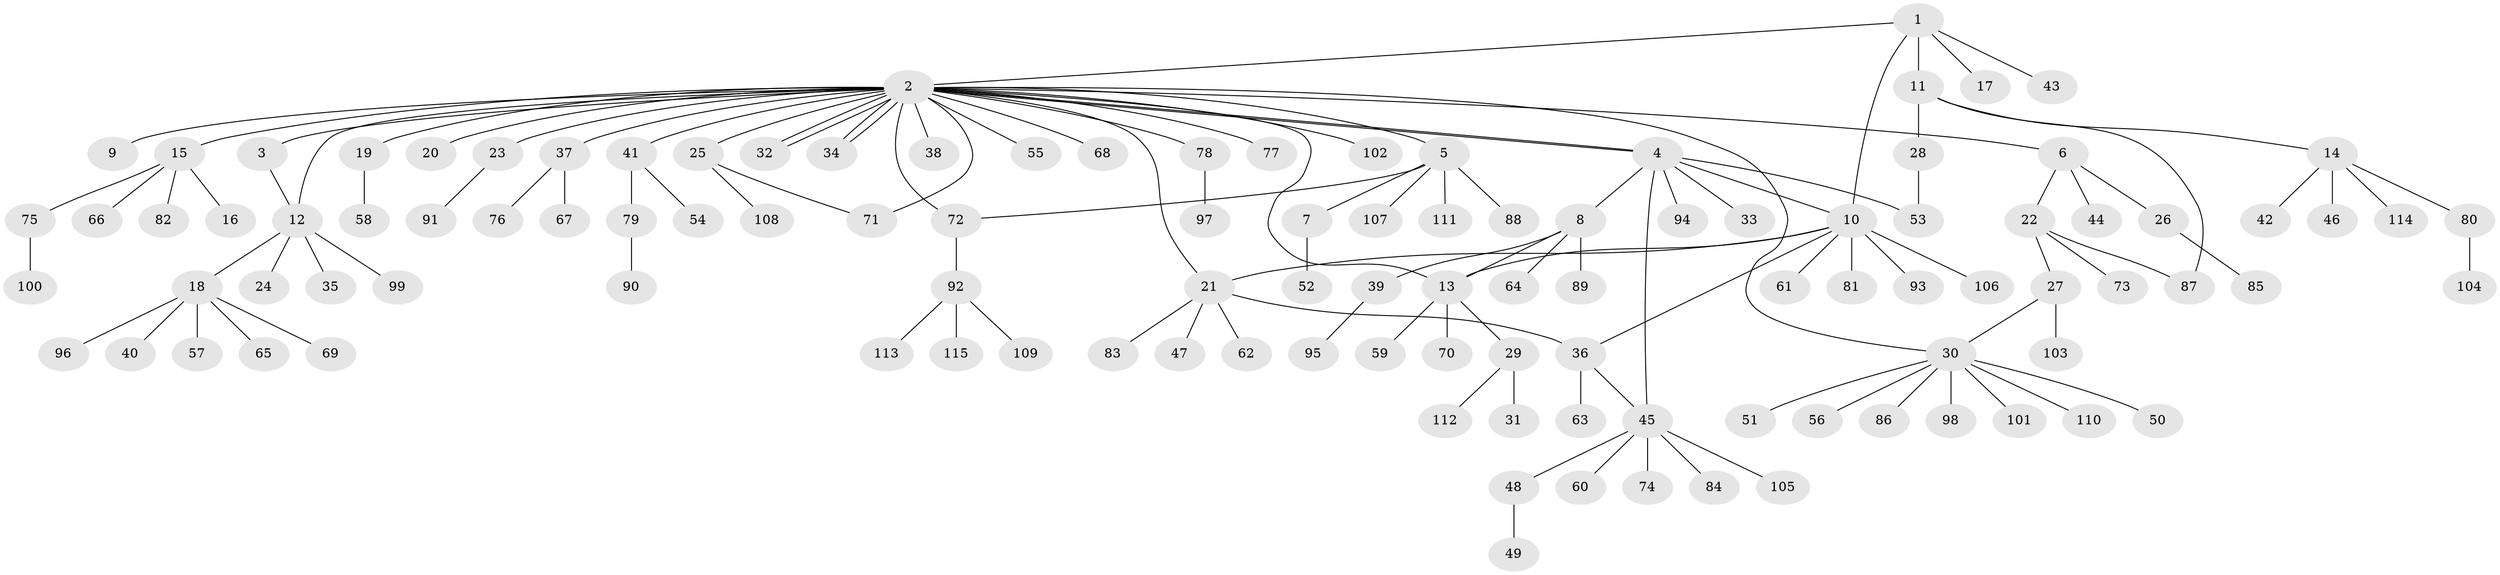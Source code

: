 // coarse degree distribution, {4: 0.06593406593406594, 27: 0.01098901098901099, 5: 0.04395604395604396, 13: 0.01098901098901099, 6: 0.01098901098901099, 2: 0.15384615384615385, 1: 0.6263736263736264, 8: 0.02197802197802198, 3: 0.054945054945054944}
// Generated by graph-tools (version 1.1) at 2025/41/03/06/25 10:41:45]
// undirected, 115 vertices, 129 edges
graph export_dot {
graph [start="1"]
  node [color=gray90,style=filled];
  1;
  2;
  3;
  4;
  5;
  6;
  7;
  8;
  9;
  10;
  11;
  12;
  13;
  14;
  15;
  16;
  17;
  18;
  19;
  20;
  21;
  22;
  23;
  24;
  25;
  26;
  27;
  28;
  29;
  30;
  31;
  32;
  33;
  34;
  35;
  36;
  37;
  38;
  39;
  40;
  41;
  42;
  43;
  44;
  45;
  46;
  47;
  48;
  49;
  50;
  51;
  52;
  53;
  54;
  55;
  56;
  57;
  58;
  59;
  60;
  61;
  62;
  63;
  64;
  65;
  66;
  67;
  68;
  69;
  70;
  71;
  72;
  73;
  74;
  75;
  76;
  77;
  78;
  79;
  80;
  81;
  82;
  83;
  84;
  85;
  86;
  87;
  88;
  89;
  90;
  91;
  92;
  93;
  94;
  95;
  96;
  97;
  98;
  99;
  100;
  101;
  102;
  103;
  104;
  105;
  106;
  107;
  108;
  109;
  110;
  111;
  112;
  113;
  114;
  115;
  1 -- 2;
  1 -- 10;
  1 -- 11;
  1 -- 17;
  1 -- 43;
  2 -- 3;
  2 -- 4;
  2 -- 4;
  2 -- 5;
  2 -- 6;
  2 -- 9;
  2 -- 12;
  2 -- 13;
  2 -- 15;
  2 -- 19;
  2 -- 20;
  2 -- 21;
  2 -- 23;
  2 -- 25;
  2 -- 30;
  2 -- 32;
  2 -- 32;
  2 -- 34;
  2 -- 34;
  2 -- 37;
  2 -- 38;
  2 -- 41;
  2 -- 55;
  2 -- 68;
  2 -- 71;
  2 -- 72;
  2 -- 77;
  2 -- 78;
  2 -- 102;
  3 -- 12;
  4 -- 8;
  4 -- 10;
  4 -- 33;
  4 -- 45;
  4 -- 53;
  4 -- 94;
  5 -- 7;
  5 -- 72;
  5 -- 88;
  5 -- 107;
  5 -- 111;
  6 -- 22;
  6 -- 26;
  6 -- 44;
  7 -- 52;
  8 -- 13;
  8 -- 39;
  8 -- 64;
  8 -- 89;
  10 -- 13;
  10 -- 21;
  10 -- 36;
  10 -- 61;
  10 -- 81;
  10 -- 93;
  10 -- 106;
  11 -- 14;
  11 -- 28;
  11 -- 87;
  12 -- 18;
  12 -- 24;
  12 -- 35;
  12 -- 99;
  13 -- 29;
  13 -- 59;
  13 -- 70;
  14 -- 42;
  14 -- 46;
  14 -- 80;
  14 -- 114;
  15 -- 16;
  15 -- 66;
  15 -- 75;
  15 -- 82;
  18 -- 40;
  18 -- 57;
  18 -- 65;
  18 -- 69;
  18 -- 96;
  19 -- 58;
  21 -- 36;
  21 -- 47;
  21 -- 62;
  21 -- 83;
  22 -- 27;
  22 -- 73;
  22 -- 87;
  23 -- 91;
  25 -- 71;
  25 -- 108;
  26 -- 85;
  27 -- 30;
  27 -- 103;
  28 -- 53;
  29 -- 31;
  29 -- 112;
  30 -- 50;
  30 -- 51;
  30 -- 56;
  30 -- 86;
  30 -- 98;
  30 -- 101;
  30 -- 110;
  36 -- 45;
  36 -- 63;
  37 -- 67;
  37 -- 76;
  39 -- 95;
  41 -- 54;
  41 -- 79;
  45 -- 48;
  45 -- 60;
  45 -- 74;
  45 -- 84;
  45 -- 105;
  48 -- 49;
  72 -- 92;
  75 -- 100;
  78 -- 97;
  79 -- 90;
  80 -- 104;
  92 -- 109;
  92 -- 113;
  92 -- 115;
}
